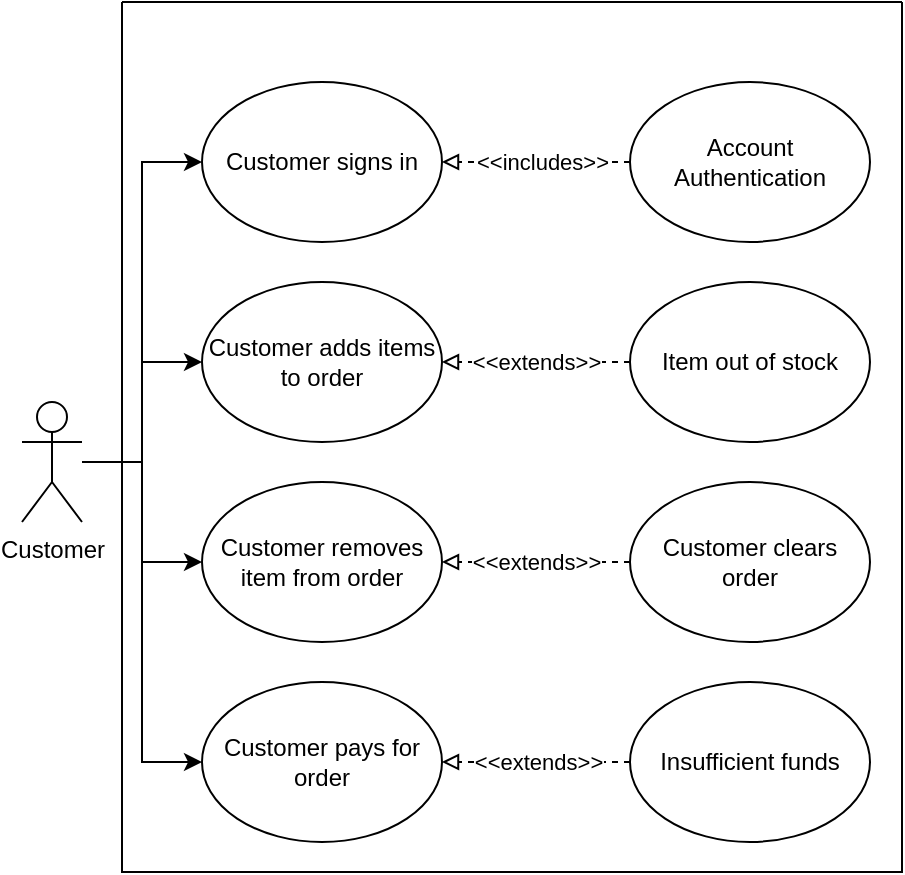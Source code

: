 <mxfile version="20.3.1" type="device"><diagram id="1q628rqOdcsugtJwC8Sf" name="Page-1"><mxGraphModel dx="1422" dy="794" grid="1" gridSize="10" guides="1" tooltips="1" connect="1" arrows="1" fold="1" page="1" pageScale="1" pageWidth="827" pageHeight="1169" math="0" shadow="0"><root><mxCell id="0"/><mxCell id="1" parent="0"/><mxCell id="gyUalU9NXfqEpsR_ZSLN-1" value="Customer adds items to order" style="ellipse;whiteSpace=wrap;html=1;" vertex="1" parent="1"><mxGeometry x="280" y="360" width="120" height="80" as="geometry"/></mxCell><mxCell id="gyUalU9NXfqEpsR_ZSLN-7" style="edgeStyle=orthogonalEdgeStyle;rounded=0;orthogonalLoop=1;jettySize=auto;html=1;entryX=0;entryY=0.5;entryDx=0;entryDy=0;" edge="1" parent="1" source="gyUalU9NXfqEpsR_ZSLN-2" target="gyUalU9NXfqEpsR_ZSLN-1"><mxGeometry relative="1" as="geometry"/></mxCell><mxCell id="gyUalU9NXfqEpsR_ZSLN-9" style="edgeStyle=orthogonalEdgeStyle;rounded=0;orthogonalLoop=1;jettySize=auto;html=1;entryX=0;entryY=0.5;entryDx=0;entryDy=0;" edge="1" parent="1" source="gyUalU9NXfqEpsR_ZSLN-2" target="gyUalU9NXfqEpsR_ZSLN-8"><mxGeometry relative="1" as="geometry"/></mxCell><mxCell id="gyUalU9NXfqEpsR_ZSLN-11" style="edgeStyle=orthogonalEdgeStyle;rounded=0;orthogonalLoop=1;jettySize=auto;html=1;entryX=0;entryY=0.5;entryDx=0;entryDy=0;" edge="1" parent="1" source="gyUalU9NXfqEpsR_ZSLN-2" target="gyUalU9NXfqEpsR_ZSLN-10"><mxGeometry relative="1" as="geometry"/></mxCell><mxCell id="gyUalU9NXfqEpsR_ZSLN-15" style="edgeStyle=orthogonalEdgeStyle;rounded=0;orthogonalLoop=1;jettySize=auto;html=1;entryX=0;entryY=0.5;entryDx=0;entryDy=0;" edge="1" parent="1" source="gyUalU9NXfqEpsR_ZSLN-2" target="gyUalU9NXfqEpsR_ZSLN-14"><mxGeometry relative="1" as="geometry"/></mxCell><mxCell id="gyUalU9NXfqEpsR_ZSLN-2" value="Customer" style="shape=umlActor;verticalLabelPosition=bottom;verticalAlign=top;html=1;outlineConnect=0;" vertex="1" parent="1"><mxGeometry x="190" y="420" width="30" height="60" as="geometry"/></mxCell><mxCell id="gyUalU9NXfqEpsR_ZSLN-8" value="Customer removes item from order" style="ellipse;whiteSpace=wrap;html=1;" vertex="1" parent="1"><mxGeometry x="280" y="460" width="120" height="80" as="geometry"/></mxCell><mxCell id="gyUalU9NXfqEpsR_ZSLN-10" value="Customer pays for order" style="ellipse;whiteSpace=wrap;html=1;" vertex="1" parent="1"><mxGeometry x="280" y="560" width="120" height="80" as="geometry"/></mxCell><mxCell id="gyUalU9NXfqEpsR_ZSLN-16" style="edgeStyle=orthogonalEdgeStyle;rounded=0;orthogonalLoop=1;jettySize=auto;html=1;entryX=1;entryY=0.5;entryDx=0;entryDy=0;exitX=0;exitY=0.5;exitDx=0;exitDy=0;endArrow=block;endFill=0;dashed=1;" edge="1" parent="1" source="gyUalU9NXfqEpsR_ZSLN-17" target="gyUalU9NXfqEpsR_ZSLN-14"><mxGeometry relative="1" as="geometry"><mxPoint x="520" y="300" as="sourcePoint"/></mxGeometry></mxCell><mxCell id="gyUalU9NXfqEpsR_ZSLN-18" value="&amp;lt;&amp;lt;includes&amp;gt;&amp;gt;" style="edgeLabel;html=1;align=center;verticalAlign=middle;resizable=0;points=[];" vertex="1" connectable="0" parent="gyUalU9NXfqEpsR_ZSLN-16"><mxGeometry x="0.262" y="1" relative="1" as="geometry"><mxPoint x="15" y="-1" as="offset"/></mxGeometry></mxCell><mxCell id="gyUalU9NXfqEpsR_ZSLN-14" value="Customer signs in" style="ellipse;whiteSpace=wrap;html=1;" vertex="1" parent="1"><mxGeometry x="280" y="260" width="120" height="80" as="geometry"/></mxCell><mxCell id="gyUalU9NXfqEpsR_ZSLN-17" value="Account Authentication" style="ellipse;whiteSpace=wrap;html=1;" vertex="1" parent="1"><mxGeometry x="494" y="260" width="120" height="80" as="geometry"/></mxCell><mxCell id="gyUalU9NXfqEpsR_ZSLN-20" value="&amp;lt;&amp;lt;extends&amp;gt;&amp;gt;" style="edgeStyle=orthogonalEdgeStyle;rounded=0;orthogonalLoop=1;jettySize=auto;html=1;entryX=1;entryY=0.5;entryDx=0;entryDy=0;endArrow=block;endFill=0;dashed=1;" edge="1" parent="1" source="gyUalU9NXfqEpsR_ZSLN-19" target="gyUalU9NXfqEpsR_ZSLN-8"><mxGeometry relative="1" as="geometry"/></mxCell><mxCell id="gyUalU9NXfqEpsR_ZSLN-19" value="Customer clears order" style="ellipse;whiteSpace=wrap;html=1;" vertex="1" parent="1"><mxGeometry x="494" y="460" width="120" height="80" as="geometry"/></mxCell><mxCell id="gyUalU9NXfqEpsR_ZSLN-22" style="edgeStyle=orthogonalEdgeStyle;rounded=0;orthogonalLoop=1;jettySize=auto;html=1;entryX=1;entryY=0.5;entryDx=0;entryDy=0;endArrow=block;endFill=0;dashed=1;" edge="1" parent="1" source="gyUalU9NXfqEpsR_ZSLN-21" target="gyUalU9NXfqEpsR_ZSLN-10"><mxGeometry relative="1" as="geometry"/></mxCell><mxCell id="gyUalU9NXfqEpsR_ZSLN-23" value="&amp;lt;&amp;lt;extends&amp;gt;&amp;gt;" style="edgeLabel;html=1;align=center;verticalAlign=middle;resizable=0;points=[];" vertex="1" connectable="0" parent="gyUalU9NXfqEpsR_ZSLN-22"><mxGeometry x="-0.169" y="3" relative="1" as="geometry"><mxPoint x="-7" y="-3" as="offset"/></mxGeometry></mxCell><mxCell id="gyUalU9NXfqEpsR_ZSLN-21" value="Insufficient funds" style="ellipse;whiteSpace=wrap;html=1;" vertex="1" parent="1"><mxGeometry x="494" y="560" width="120" height="80" as="geometry"/></mxCell><mxCell id="gyUalU9NXfqEpsR_ZSLN-25" value="&amp;lt;&amp;lt;extends&amp;gt;&amp;gt;" style="edgeStyle=orthogonalEdgeStyle;rounded=0;orthogonalLoop=1;jettySize=auto;html=1;entryX=1;entryY=0.5;entryDx=0;entryDy=0;endArrow=block;endFill=0;dashed=1;" edge="1" parent="1" source="gyUalU9NXfqEpsR_ZSLN-24" target="gyUalU9NXfqEpsR_ZSLN-1"><mxGeometry relative="1" as="geometry"/></mxCell><mxCell id="gyUalU9NXfqEpsR_ZSLN-24" value="Item out of stock" style="ellipse;whiteSpace=wrap;html=1;" vertex="1" parent="1"><mxGeometry x="494" y="360" width="120" height="80" as="geometry"/></mxCell><mxCell id="gyUalU9NXfqEpsR_ZSLN-28" value="" style="swimlane;startSize=0;" vertex="1" parent="1"><mxGeometry x="240" y="220" width="390" height="435" as="geometry"/></mxCell></root></mxGraphModel></diagram></mxfile>
